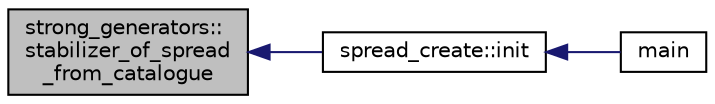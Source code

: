 digraph "strong_generators::stabilizer_of_spread_from_catalogue"
{
  edge [fontname="Helvetica",fontsize="10",labelfontname="Helvetica",labelfontsize="10"];
  node [fontname="Helvetica",fontsize="10",shape=record];
  rankdir="LR";
  Node5437 [label="strong_generators::\lstabilizer_of_spread\l_from_catalogue",height=0.2,width=0.4,color="black", fillcolor="grey75", style="filled", fontcolor="black"];
  Node5437 -> Node5438 [dir="back",color="midnightblue",fontsize="10",style="solid",fontname="Helvetica"];
  Node5438 [label="spread_create::init",height=0.2,width=0.4,color="black", fillcolor="white", style="filled",URL="$de/d97/classspread__create.html#ae3c6630d33160e48a584c21a4f4a6209"];
  Node5438 -> Node5439 [dir="back",color="midnightblue",fontsize="10",style="solid",fontname="Helvetica"];
  Node5439 [label="main",height=0.2,width=0.4,color="black", fillcolor="white", style="filled",URL="$d1/d2f/apps_2spread_2spread__create_8_c.html#a217dbf8b442f20279ea00b898af96f52"];
}
